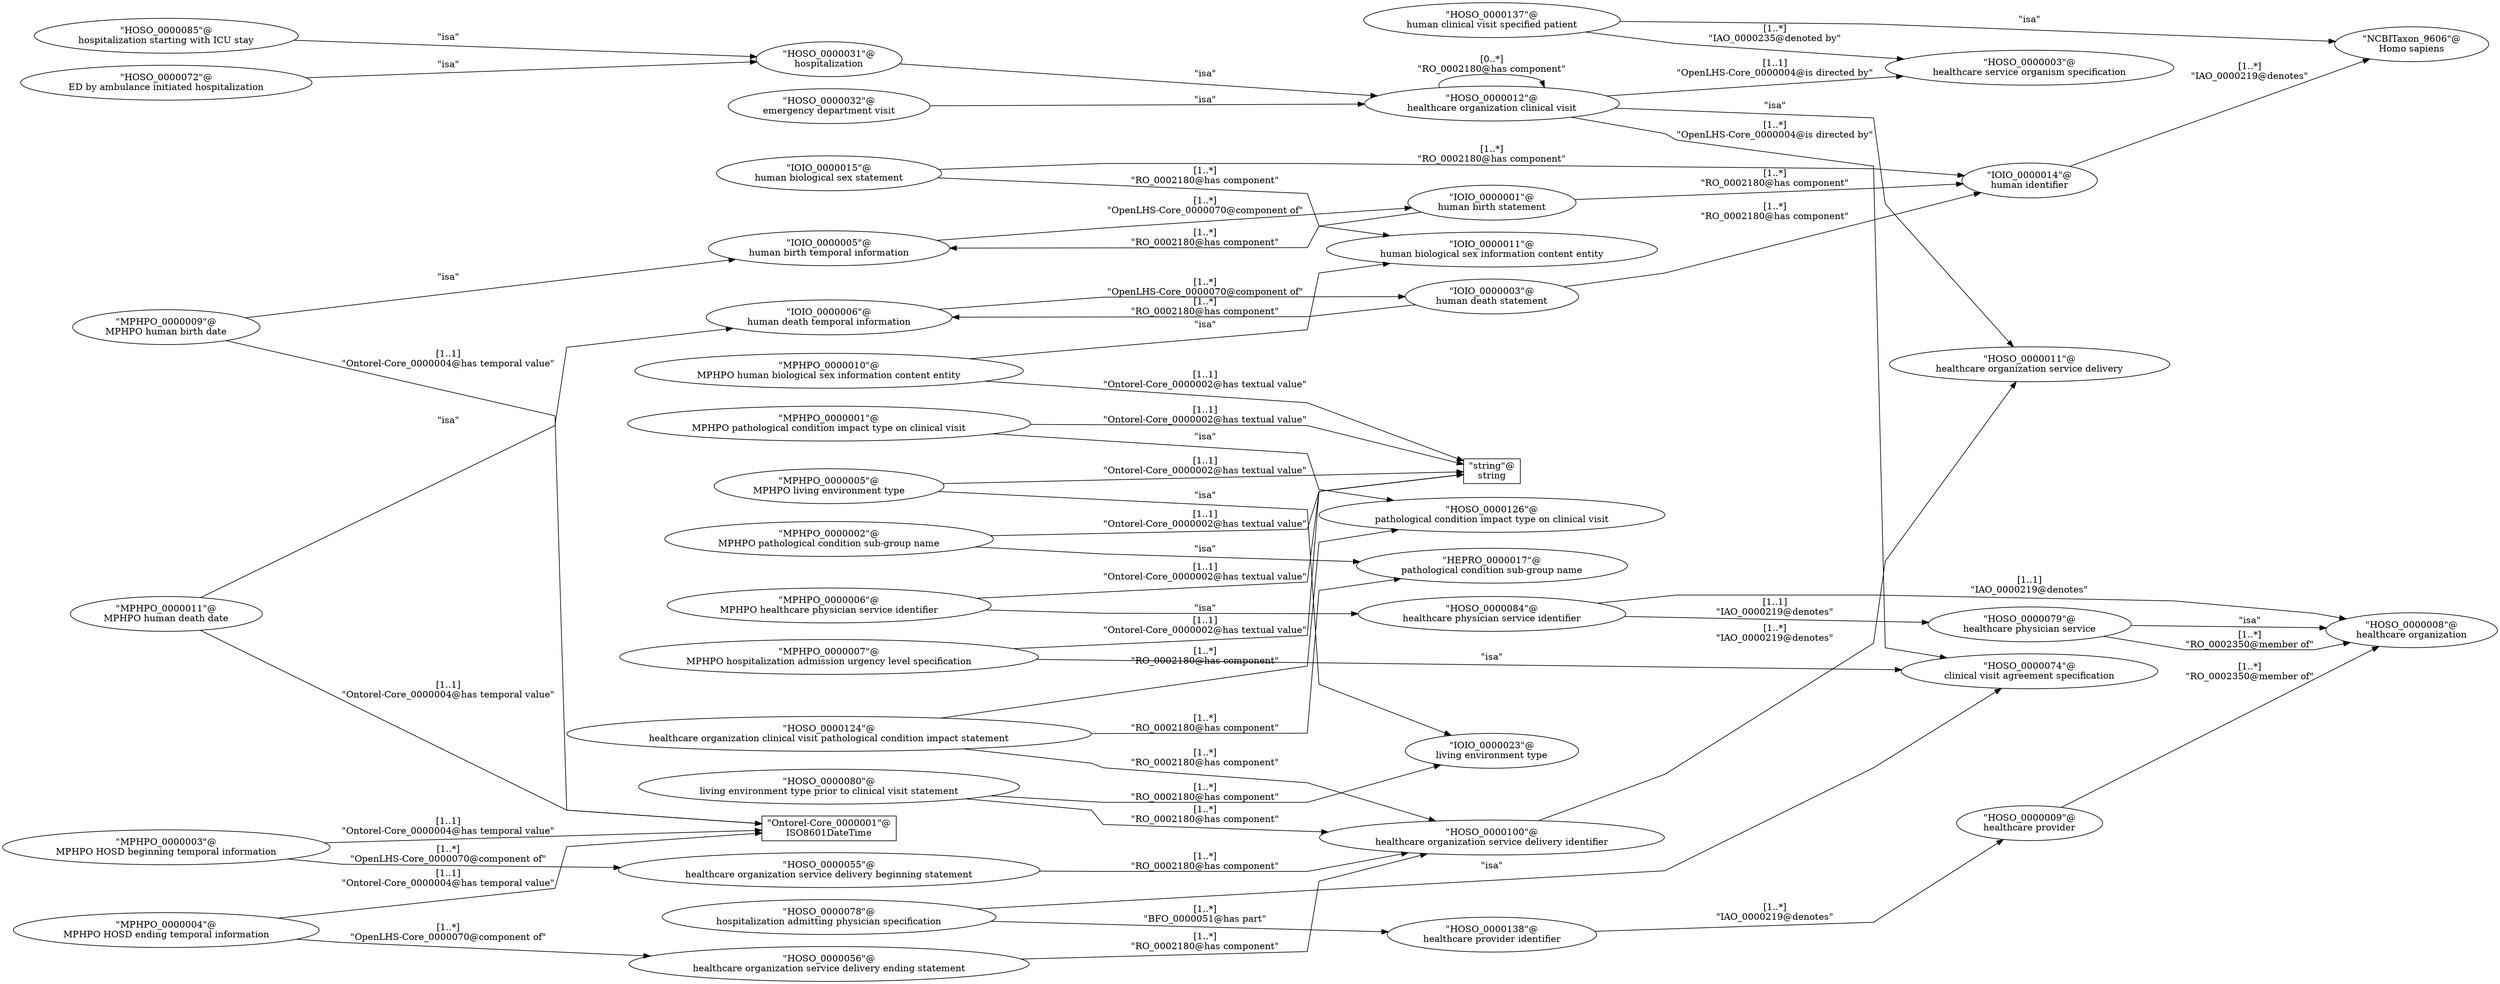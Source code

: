 digraph G {
  splines=polyline;
  rankdir=LR;
  "HOSO_0000003" [ label="\"HOSO_0000003\"@
healthcare service organism specification" shape="ellipse" ];
  "HOSO_0000124" [ label="\"HOSO_0000124\"@
healthcare organization clinical visit pathological condition impact statement" shape="ellipse" ];
  "NCBITaxon_9606" [ label="\"NCBITaxon_9606\"@
Homo sapiens" shape="ellipse" ];
  "HOSO_0000126" [ label="\"HOSO_0000126\"@
pathological condition impact type on clinical visit" shape="ellipse" ];
  "HOSO_0000008" [ label="\"HOSO_0000008\"@
healthcare organization" shape="ellipse" ];
  "MPHPO_0000001" [ label="\"MPHPO_0000001\"@
MPHPO pathological condition impact type on clinical visit " shape="ellipse" ];
  "HOSO_0000009" [ label="\"HOSO_0000009\"@
healthcare provider" shape="ellipse" ];
  "HOSO_0000084" [ label="\"HOSO_0000084\"@
healthcare physician service identifier" shape="ellipse" ];
  "MPHPO_0000004" [ label="\"MPHPO_0000004\"@
MPHPO HOSD ending temporal information " shape="ellipse" ];
  "MPHPO_0000005" [ label="\"MPHPO_0000005\"@
MPHPO living environment type " shape="ellipse" ];
  "MPHPO_0000002" [ label="\"MPHPO_0000002\"@
MPHPO pathological condition sub-group name " shape="ellipse" ];
  "HOSO_0000085" [ label="\"HOSO_0000085\"@
hospitalization starting with ICU stay" shape="ellipse" ];
  "MPHPO_0000003" [ label="\"MPHPO_0000003\"@
MPHPO HOSD beginning temporal information" shape="ellipse" ];
  "IOIO_0000014" [ label="\"IOIO_0000014\"@
human identifier" shape="ellipse" ];
  "MPHPO_0000009" [ label="\"MPHPO_0000009\"@
MPHPO human birth date" shape="ellipse" ];
  "IOIO_0000015" [ label="\"IOIO_0000015\"@
human biological sex statement" shape="ellipse" ];
  "MPHPO_0000006" [ label="\"MPHPO_0000006\"@
MPHPO healthcare physician service identifier " shape="ellipse" ];
  "HOSO_0000100" [ label="\"HOSO_0000100\"@
healthcare organization service delivery identifier" shape="ellipse" ];
  "MPHPO_0000007" [ label="\"MPHPO_0000007\"@
MPHPO hospitalization admission urgency level specification " shape="ellipse" ];
  "IOIO_0000001" [ label="\"IOIO_0000001\"@
human birth statement" shape="ellipse" ];
  "IOIO_0000023" [ label="\"IOIO_0000023\"@
living environment type" shape="ellipse" ];
  "HOSO_0000080" [ label="\"HOSO_0000080\"@
living environment type prior to clinical visit statement" shape="ellipse" ];
  "HOSO_0000138" [ label="\"HOSO_0000138\"@
healthcare provider identifier" shape="ellipse" ];
  "HOSO_0000137" [ label="\"HOSO_0000137\"@
human clinical visit specified patient" shape="ellipse" ];
  "MPHPO_0000011" [ label="\"MPHPO_0000011\"@
MPHPO human death date" shape="ellipse" ];
  "MPHPO_0000010" [ label="\"MPHPO_0000010\"@
MPHPO human biological sex information content entity" shape="ellipse" ];
  "IOIO_0000006" [ label="\"IOIO_0000006\"@
human death temporal information" shape="ellipse" ];
  "HOSO_0000072" [ label="\"HOSO_0000072\"@
ED by ambulance initiated hospitalization" shape="ellipse" ];
  "HOSO_0000031" [ label="\"HOSO_0000031\"@
hospitalization" shape="ellipse" ];
  "HOSO_0000074" [ label="\"HOSO_0000074\"@
clinical visit agreement specification" shape="ellipse" ];
  "HOSO_0000011" [ label="\"HOSO_0000011\"@
healthcare organization service delivery" shape="ellipse" ];
  "HOSO_0000055" [ label="\"HOSO_0000055\"@
healthcare organization service delivery beginning statement" shape="ellipse" ];
  "HOSO_0000032" [ label="\"HOSO_0000032\"@
emergency department visit" shape="ellipse" ];
  "IOIO_0000003" [ label="\"IOIO_0000003\"@
human death statement" shape="ellipse" ];
  "HOSO_0000079" [ label="\"HOSO_0000079\"@
healthcare physician service" shape="ellipse" ];
  "HOSO_0000012" [ label="\"HOSO_0000012\"@
healthcare organization clinical visit" shape="ellipse" ];
  "HOSO_0000056" [ label="\"HOSO_0000056\"@
healthcare organization service delivery ending statement" shape="ellipse" ];
  "HOSO_0000078" [ label="\"HOSO_0000078\"@
hospitalization admitting physician specification" shape="ellipse" ];
  "IOIO_0000005" [ label="\"IOIO_0000005\"@
human birth temporal information" shape="ellipse" ];
  "HEPRO_0000017" [ label="\"HEPRO_0000017\"@
pathological condition sub-group name" shape="ellipse" ];
  "IOIO_0000011" [ label="\"IOIO_0000011\"@
human biological sex information content entity" shape="ellipse" ];
  "Ontorel-Core_0000001" [ label="\"Ontorel-Core_0000001\"@
ISO8601DateTime" shape="box" ];
  "string" [ label="\"string\"@
string" shape="box" ];
  "HOSO_0000085" -> "HOSO_0000031" [ label="\"isa\"" style="solid" ];
  "MPHPO_0000006" -> "HOSO_0000084" [ label="\"isa\"" style="solid" ];
  "HOSO_0000032" -> "HOSO_0000012" [ label="\"isa\"" style="solid" ];
  "MPHPO_0000007" -> "HOSO_0000074" [ label="\"isa\"" style="solid" ];
  "HOSO_0000031" -> "HOSO_0000012" [ label="\"isa\"" style="solid" ];
  "HOSO_0000012" -> "HOSO_0000011" [ label="\"isa\"" style="solid" ];
  "MPHPO_0000002" -> "HEPRO_0000017" [ label="\"isa\"" style="solid" ];
  "MPHPO_0000001" -> "HOSO_0000126" [ label="\"isa\"" style="solid" ];
  "HOSO_0000078" -> "HOSO_0000074" [ label="\"isa\"" style="solid" ];
  "MPHPO_0000005" -> "IOIO_0000023" [ label="\"isa\"" style="solid" ];
  "HOSO_0000079" -> "HOSO_0000008" [ label="\"isa\"" style="solid" ];
  "HOSO_0000137" -> "NCBITaxon_9606" [ label="\"isa\"" style="solid" ];
  "MPHPO_0000009" -> "IOIO_0000005" [ label="\"isa\"" style="solid" ];
  "HOSO_0000072" -> "HOSO_0000031" [ label="\"isa\"" style="solid" ];
  "MPHPO_0000010" -> "IOIO_0000011" [ label="\"isa\"" style="solid" ];
  "MPHPO_0000011" -> "IOIO_0000006" [ label="\"isa\"" style="solid" ];
  "HOSO_0000080" -> "IOIO_0000023" [ label="[1..*]
\"RO_0002180@has component\"" style="solid" ];
  "IOIO_0000001" -> "IOIO_0000005" [ label="[1..*]
\"RO_0002180@has component\"" style="solid" ];
  "HOSO_0000056" -> "HOSO_0000100" [ label="[1..*]
\"RO_0002180@has component\"" style="solid" ];
  "HOSO_0000012" -> "HOSO_0000074" [ label="[1..*]
\"OpenLHS-Core_0000004@is directed by\"" style="solid" ];
  "MPHPO_0000004" -> "HOSO_0000056" [ label="[1..*]
\"OpenLHS-Core_0000070@component of\"" style="solid" ];
  "HOSO_0000078" -> "HOSO_0000138" [ label="[1..*]
\"BFO_0000051@has part\"" style="solid" ];
  "HOSO_0000079" -> "HOSO_0000008" [ label="[1..*]
\"RO_0002350@member of\"" style="solid" ];
  "MPHPO_0000003" -> "HOSO_0000055" [ label="[1..*]
\"OpenLHS-Core_0000070@component of\"" style="solid" ];
  "IOIO_0000003" -> "IOIO_0000006" [ label="[1..*]
\"RO_0002180@has component\"" style="solid" ];
  "HOSO_0000080" -> "HOSO_0000100" [ label="[1..*]
\"RO_0002180@has component\"" style="solid" ];
  "IOIO_0000014" -> "NCBITaxon_9606" [ label="[1..*]
\"IAO_0000219@denotes\"" style="solid" ];
  "HOSO_0000012" -> "HOSO_0000003" [ label="[1..1]
\"OpenLHS-Core_0000004@is directed by\"" style="solid" ];
  "HOSO_0000124" -> "HOSO_0000100" [ label="[1..*]
\"RO_0002180@has component\"" style="solid" ];
  "HOSO_0000137" -> "HOSO_0000003" [ label="[1..*]
\"IAO_0000235@denoted by\"" style="solid" ];
  "HOSO_0000100" -> "HOSO_0000011" [ label="[1..*]
\"IAO_0000219@denotes\"" style="solid" ];
  "HOSO_0000084" -> "HOSO_0000079" [ label="[1..1]
\"IAO_0000219@denotes\"" style="solid" ];
  "HOSO_0000012" -> "HOSO_0000012" [ label="[0..*]
\"RO_0002180@has component\"" style="solid" ];
  "IOIO_0000003" -> "IOIO_0000014" [ label="[1..*]
\"RO_0002180@has component\"" style="solid" ];
  "HOSO_0000084" -> "HOSO_0000008" [ label="[1..1]
\"IAO_0000219@denotes\"" style="solid" ];
  "IOIO_0000001" -> "IOIO_0000014" [ label="[1..*]
\"RO_0002180@has component\"" style="solid" ];
  "HOSO_0000009" -> "HOSO_0000008" [ label="[1..*]
\"RO_0002350@member of\"" style="solid" ];
  "IOIO_0000015" -> "IOIO_0000014" [ label="[1..*]
\"RO_0002180@has component\"" style="solid" ];
  "IOIO_0000015" -> "IOIO_0000011" [ label="[1..*]
\"RO_0002180@has component\"" style="solid" ];
  "HOSO_0000055" -> "HOSO_0000100" [ label="[1..*]
\"RO_0002180@has component\"" style="solid" ];
  "IOIO_0000006" -> "IOIO_0000003" [ label="[1..*]
\"OpenLHS-Core_0000070@component of\"" style="solid" ];
  "IOIO_0000005" -> "IOIO_0000001" [ label="[1..*]
\"OpenLHS-Core_0000070@component of\"" style="solid" ];
  "HOSO_0000124" -> "HEPRO_0000017" [ label="[1..*]
\"RO_0002180@has component\"" style="solid" ];
  "HOSO_0000124" -> "HOSO_0000126" [ label="[1..*]
\"RO_0002180@has component\"" style="solid" ];
  "HOSO_0000138" -> "HOSO_0000009" [ label="[1..*]
\"IAO_0000219@denotes\"" style="solid" ];
  "MPHPO_0000011" -> "Ontorel-Core_0000001" [ label="[1..1]
\"Ontorel-Core_0000004@has temporal value\"" style="solid" ];
  "MPHPO_0000010" -> "string" [ label="[1..1]
\"Ontorel-Core_0000002@has textual value\"" style="solid" ];
  "MPHPO_0000006" -> "string" [ label="[1..1]
\"Ontorel-Core_0000002@has textual value\"" style="solid" ];
  "MPHPO_0000001" -> "string" [ label="[1..1]
\"Ontorel-Core_0000002@has textual value\"" style="solid" ];
  "MPHPO_0000007" -> "string" [ label="[1..1]
\"Ontorel-Core_0000002@has textual value\"" style="solid" ];
  "MPHPO_0000004" -> "Ontorel-Core_0000001" [ label="[1..1]
\"Ontorel-Core_0000004@has temporal value\"" style="solid" ];
  "MPHPO_0000005" -> "string" [ label="[1..1]
\"Ontorel-Core_0000002@has textual value\"" style="solid" ];
  "MPHPO_0000003" -> "Ontorel-Core_0000001" [ label="[1..1]
\"Ontorel-Core_0000004@has temporal value\"" style="solid" ];
  "MPHPO_0000009" -> "Ontorel-Core_0000001" [ label="[1..1]
\"Ontorel-Core_0000004@has temporal value\"" style="solid" ];
  "MPHPO_0000002" -> "string" [ label="[1..1]
\"Ontorel-Core_0000002@has textual value\"" style="solid" ];
}
